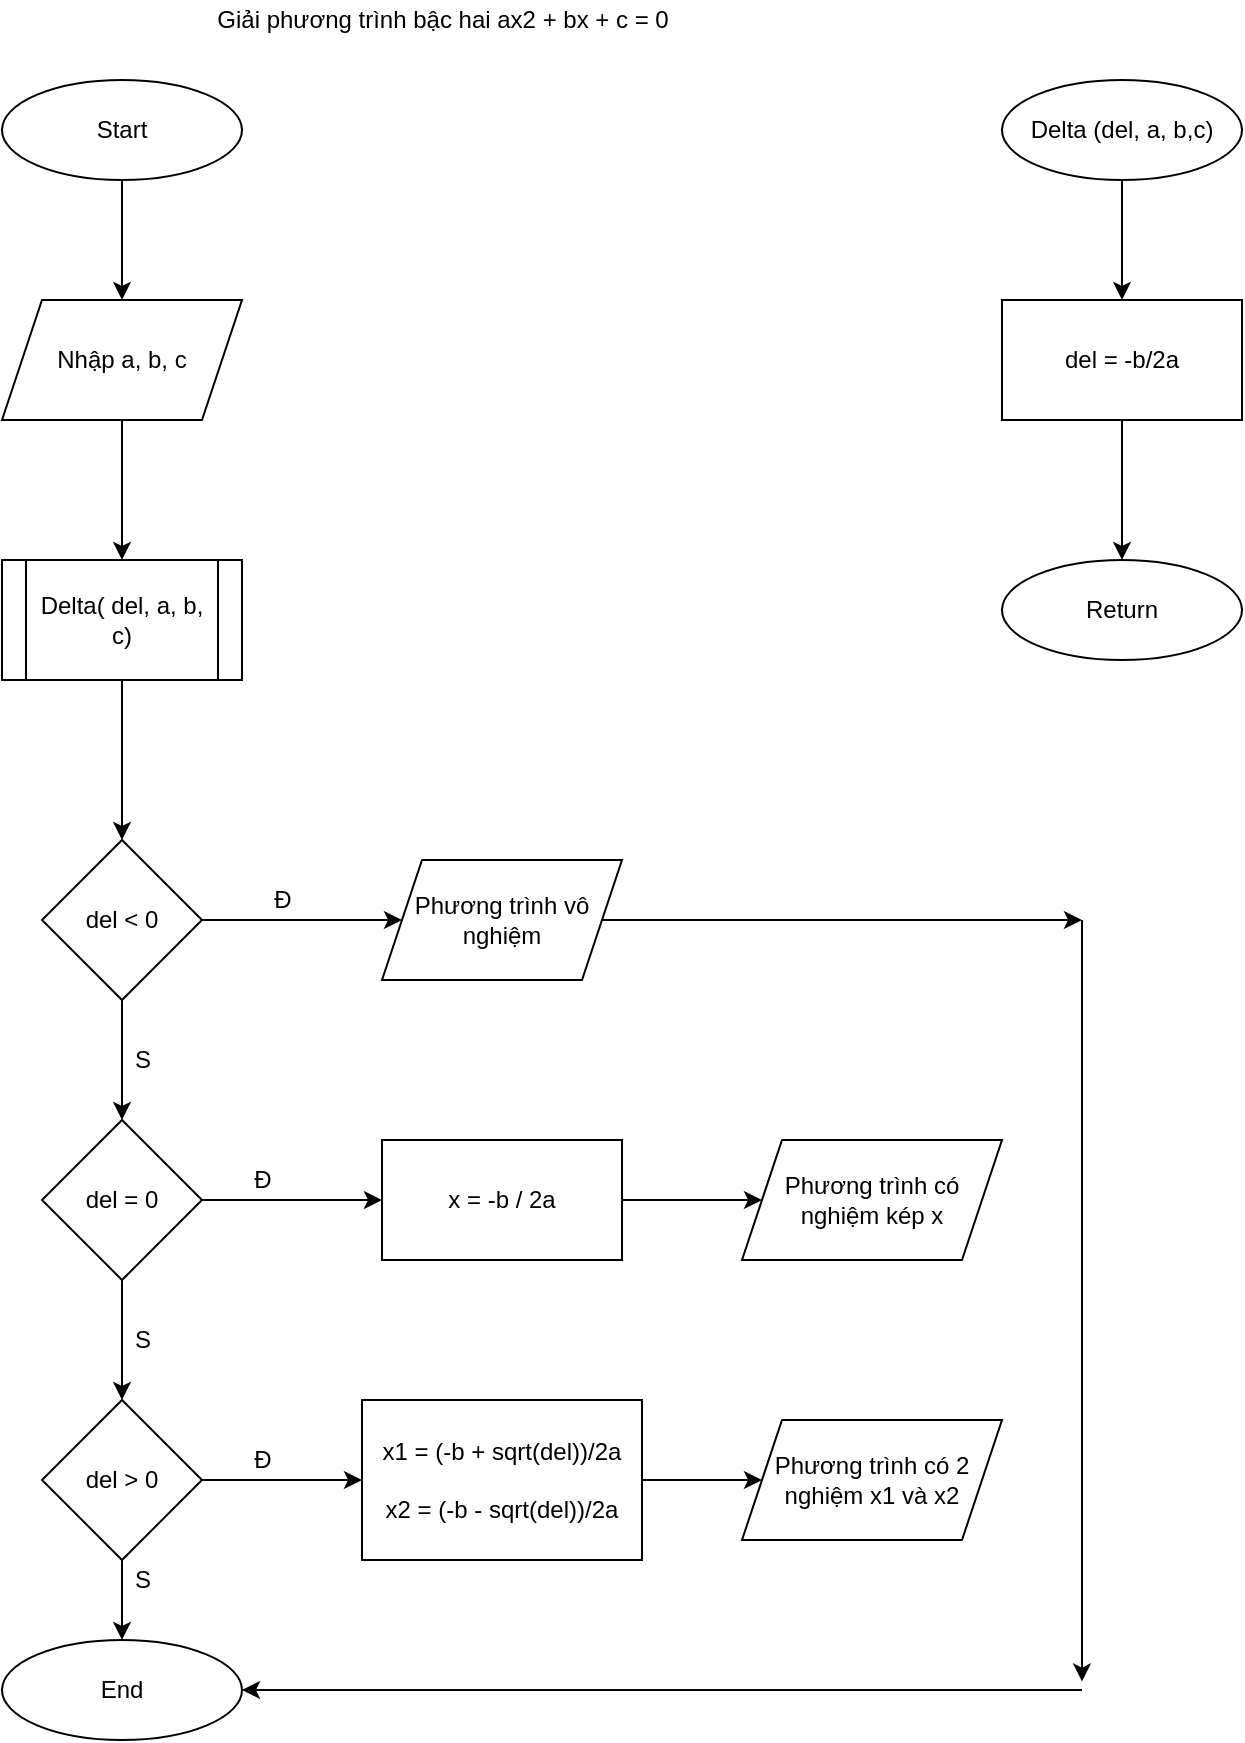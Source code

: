 <mxfile>
    <diagram id="fLWQKWcAIii0Trr1eI6w" name="Page-1">
        <mxGraphModel dx="734" dy="311" grid="1" gridSize="10" guides="1" tooltips="1" connect="1" arrows="1" fold="1" page="1" pageScale="1" pageWidth="850" pageHeight="1100" math="0" shadow="0">
            <root>
                <mxCell id="0"/>
                <mxCell id="1" parent="0"/>
                <mxCell id="2" value="Giải phương trình bậc hai ax2 + bx + c = 0" style="text;html=1;align=center;verticalAlign=middle;resizable=0;points=[];autosize=1;strokeColor=none;fillColor=none;" vertex="1" parent="1">
                    <mxGeometry x="200" width="240" height="20" as="geometry"/>
                </mxCell>
                <mxCell id="5" style="edgeStyle=none;html=1;entryX=0.5;entryY=0;entryDx=0;entryDy=0;" edge="1" parent="1" source="3" target="4">
                    <mxGeometry relative="1" as="geometry"/>
                </mxCell>
                <mxCell id="3" value="Start" style="ellipse;whiteSpace=wrap;html=1;" vertex="1" parent="1">
                    <mxGeometry x="100" y="40" width="120" height="50" as="geometry"/>
                </mxCell>
                <mxCell id="7" style="edgeStyle=none;html=1;entryX=0.5;entryY=0;entryDx=0;entryDy=0;" edge="1" parent="1" source="4" target="6">
                    <mxGeometry relative="1" as="geometry"/>
                </mxCell>
                <mxCell id="4" value="Nhập a, b, c" style="shape=parallelogram;perimeter=parallelogramPerimeter;whiteSpace=wrap;html=1;fixedSize=1;" vertex="1" parent="1">
                    <mxGeometry x="100" y="150" width="120" height="60" as="geometry"/>
                </mxCell>
                <mxCell id="15" style="edgeStyle=none;html=1;entryX=0.5;entryY=0;entryDx=0;entryDy=0;" edge="1" parent="1" source="6" target="14">
                    <mxGeometry relative="1" as="geometry"/>
                </mxCell>
                <mxCell id="6" value="Delta( del, a, b, c)" style="shape=process;whiteSpace=wrap;html=1;backgroundOutline=1;" vertex="1" parent="1">
                    <mxGeometry x="100" y="280" width="120" height="60" as="geometry"/>
                </mxCell>
                <mxCell id="11" style="edgeStyle=none;html=1;entryX=0.5;entryY=0;entryDx=0;entryDy=0;" edge="1" parent="1" source="9" target="10">
                    <mxGeometry relative="1" as="geometry"/>
                </mxCell>
                <mxCell id="9" value="Delta (del, a, b,c)" style="ellipse;whiteSpace=wrap;html=1;" vertex="1" parent="1">
                    <mxGeometry x="600" y="40" width="120" height="50" as="geometry"/>
                </mxCell>
                <mxCell id="13" style="edgeStyle=none;html=1;entryX=0.5;entryY=0;entryDx=0;entryDy=0;" edge="1" parent="1" source="10" target="12">
                    <mxGeometry relative="1" as="geometry"/>
                </mxCell>
                <mxCell id="10" value="del = -b/2a" style="rounded=0;whiteSpace=wrap;html=1;" vertex="1" parent="1">
                    <mxGeometry x="600" y="150" width="120" height="60" as="geometry"/>
                </mxCell>
                <mxCell id="12" value="Return" style="ellipse;whiteSpace=wrap;html=1;" vertex="1" parent="1">
                    <mxGeometry x="600" y="280" width="120" height="50" as="geometry"/>
                </mxCell>
                <mxCell id="18" style="edgeStyle=none;html=1;entryX=0.5;entryY=0;entryDx=0;entryDy=0;" edge="1" parent="1" source="14" target="16">
                    <mxGeometry relative="1" as="geometry"/>
                </mxCell>
                <mxCell id="21" style="edgeStyle=none;html=1;" edge="1" parent="1" source="14" target="20">
                    <mxGeometry relative="1" as="geometry"/>
                </mxCell>
                <mxCell id="14" value="del &amp;lt; 0" style="rhombus;whiteSpace=wrap;html=1;" vertex="1" parent="1">
                    <mxGeometry x="120" y="420" width="80" height="80" as="geometry"/>
                </mxCell>
                <mxCell id="19" style="edgeStyle=none;html=1;entryX=0.5;entryY=0;entryDx=0;entryDy=0;" edge="1" parent="1" source="16" target="17">
                    <mxGeometry relative="1" as="geometry"/>
                </mxCell>
                <mxCell id="24" style="edgeStyle=none;html=1;entryX=0;entryY=0.5;entryDx=0;entryDy=0;" edge="1" parent="1" source="16" target="23">
                    <mxGeometry relative="1" as="geometry"/>
                </mxCell>
                <mxCell id="16" value="del = 0" style="rhombus;whiteSpace=wrap;html=1;" vertex="1" parent="1">
                    <mxGeometry x="120" y="560" width="80" height="80" as="geometry"/>
                </mxCell>
                <mxCell id="28" style="edgeStyle=none;html=1;entryX=0;entryY=0.5;entryDx=0;entryDy=0;" edge="1" parent="1" source="17" target="27">
                    <mxGeometry relative="1" as="geometry"/>
                </mxCell>
                <mxCell id="35" style="edgeStyle=none;html=1;entryX=0.5;entryY=0;entryDx=0;entryDy=0;" edge="1" parent="1" source="17" target="33">
                    <mxGeometry relative="1" as="geometry"/>
                </mxCell>
                <mxCell id="17" value="del &amp;gt; 0" style="rhombus;whiteSpace=wrap;html=1;" vertex="1" parent="1">
                    <mxGeometry x="120" y="700" width="80" height="80" as="geometry"/>
                </mxCell>
                <mxCell id="31" style="edgeStyle=none;html=1;" edge="1" parent="1" source="20">
                    <mxGeometry relative="1" as="geometry">
                        <mxPoint x="640" y="460" as="targetPoint"/>
                    </mxGeometry>
                </mxCell>
                <mxCell id="20" value="Phương trình vô nghiệm" style="shape=parallelogram;perimeter=parallelogramPerimeter;whiteSpace=wrap;html=1;fixedSize=1;" vertex="1" parent="1">
                    <mxGeometry x="290" y="430" width="120" height="60" as="geometry"/>
                </mxCell>
                <mxCell id="22" value="Phương trình có nghiệm kép x" style="shape=parallelogram;perimeter=parallelogramPerimeter;whiteSpace=wrap;html=1;fixedSize=1;" vertex="1" parent="1">
                    <mxGeometry x="470" y="570" width="130" height="60" as="geometry"/>
                </mxCell>
                <mxCell id="25" style="edgeStyle=none;html=1;" edge="1" parent="1" source="23" target="22">
                    <mxGeometry relative="1" as="geometry"/>
                </mxCell>
                <mxCell id="23" value="x = -b / 2a" style="rounded=0;whiteSpace=wrap;html=1;" vertex="1" parent="1">
                    <mxGeometry x="290" y="570" width="120" height="60" as="geometry"/>
                </mxCell>
                <mxCell id="30" style="edgeStyle=none;html=1;" edge="1" parent="1" source="27" target="29">
                    <mxGeometry relative="1" as="geometry"/>
                </mxCell>
                <mxCell id="27" value="x1 = (-b + sqrt(del))/2a&lt;br&gt;&lt;br&gt;x2 = (-b - sqrt(del))/2a&lt;br&gt;" style="rounded=0;whiteSpace=wrap;html=1;" vertex="1" parent="1">
                    <mxGeometry x="280" y="700" width="140" height="80" as="geometry"/>
                </mxCell>
                <mxCell id="29" value="Phương trình có 2 nghiệm x1 và x2" style="shape=parallelogram;perimeter=parallelogramPerimeter;whiteSpace=wrap;html=1;fixedSize=1;" vertex="1" parent="1">
                    <mxGeometry x="470" y="710" width="130" height="60" as="geometry"/>
                </mxCell>
                <mxCell id="32" value="" style="endArrow=classic;html=1;" edge="1" parent="1">
                    <mxGeometry width="50" height="50" relative="1" as="geometry">
                        <mxPoint x="640" y="460" as="sourcePoint"/>
                        <mxPoint x="640" y="840.8" as="targetPoint"/>
                    </mxGeometry>
                </mxCell>
                <mxCell id="33" value="End" style="ellipse;whiteSpace=wrap;html=1;" vertex="1" parent="1">
                    <mxGeometry x="100" y="820" width="120" height="50" as="geometry"/>
                </mxCell>
                <mxCell id="34" value="" style="endArrow=classic;html=1;entryX=1;entryY=0.5;entryDx=0;entryDy=0;" edge="1" parent="1" target="33">
                    <mxGeometry width="50" height="50" relative="1" as="geometry">
                        <mxPoint x="640" y="845" as="sourcePoint"/>
                        <mxPoint x="500" y="820" as="targetPoint"/>
                    </mxGeometry>
                </mxCell>
                <mxCell id="36" value="Đ" style="text;html=1;align=center;verticalAlign=middle;resizable=0;points=[];autosize=1;strokeColor=none;fillColor=none;" vertex="1" parent="1">
                    <mxGeometry x="230" y="440" width="20" height="20" as="geometry"/>
                </mxCell>
                <mxCell id="37" value="S" style="text;html=1;align=center;verticalAlign=middle;resizable=0;points=[];autosize=1;strokeColor=none;fillColor=none;" vertex="1" parent="1">
                    <mxGeometry x="160" y="520" width="20" height="20" as="geometry"/>
                </mxCell>
                <mxCell id="38" value="Đ" style="text;html=1;align=center;verticalAlign=middle;resizable=0;points=[];autosize=1;strokeColor=none;fillColor=none;" vertex="1" parent="1">
                    <mxGeometry x="220" y="580" width="20" height="20" as="geometry"/>
                </mxCell>
                <mxCell id="39" value="S" style="text;html=1;align=center;verticalAlign=middle;resizable=0;points=[];autosize=1;strokeColor=none;fillColor=none;" vertex="1" parent="1">
                    <mxGeometry x="160" y="660" width="20" height="20" as="geometry"/>
                </mxCell>
                <mxCell id="40" value="Đ" style="text;html=1;align=center;verticalAlign=middle;resizable=0;points=[];autosize=1;strokeColor=none;fillColor=none;" vertex="1" parent="1">
                    <mxGeometry x="220" y="720" width="20" height="20" as="geometry"/>
                </mxCell>
                <mxCell id="41" value="S" style="text;html=1;align=center;verticalAlign=middle;resizable=0;points=[];autosize=1;strokeColor=none;fillColor=none;" vertex="1" parent="1">
                    <mxGeometry x="160" y="780" width="20" height="20" as="geometry"/>
                </mxCell>
            </root>
        </mxGraphModel>
    </diagram>
</mxfile>